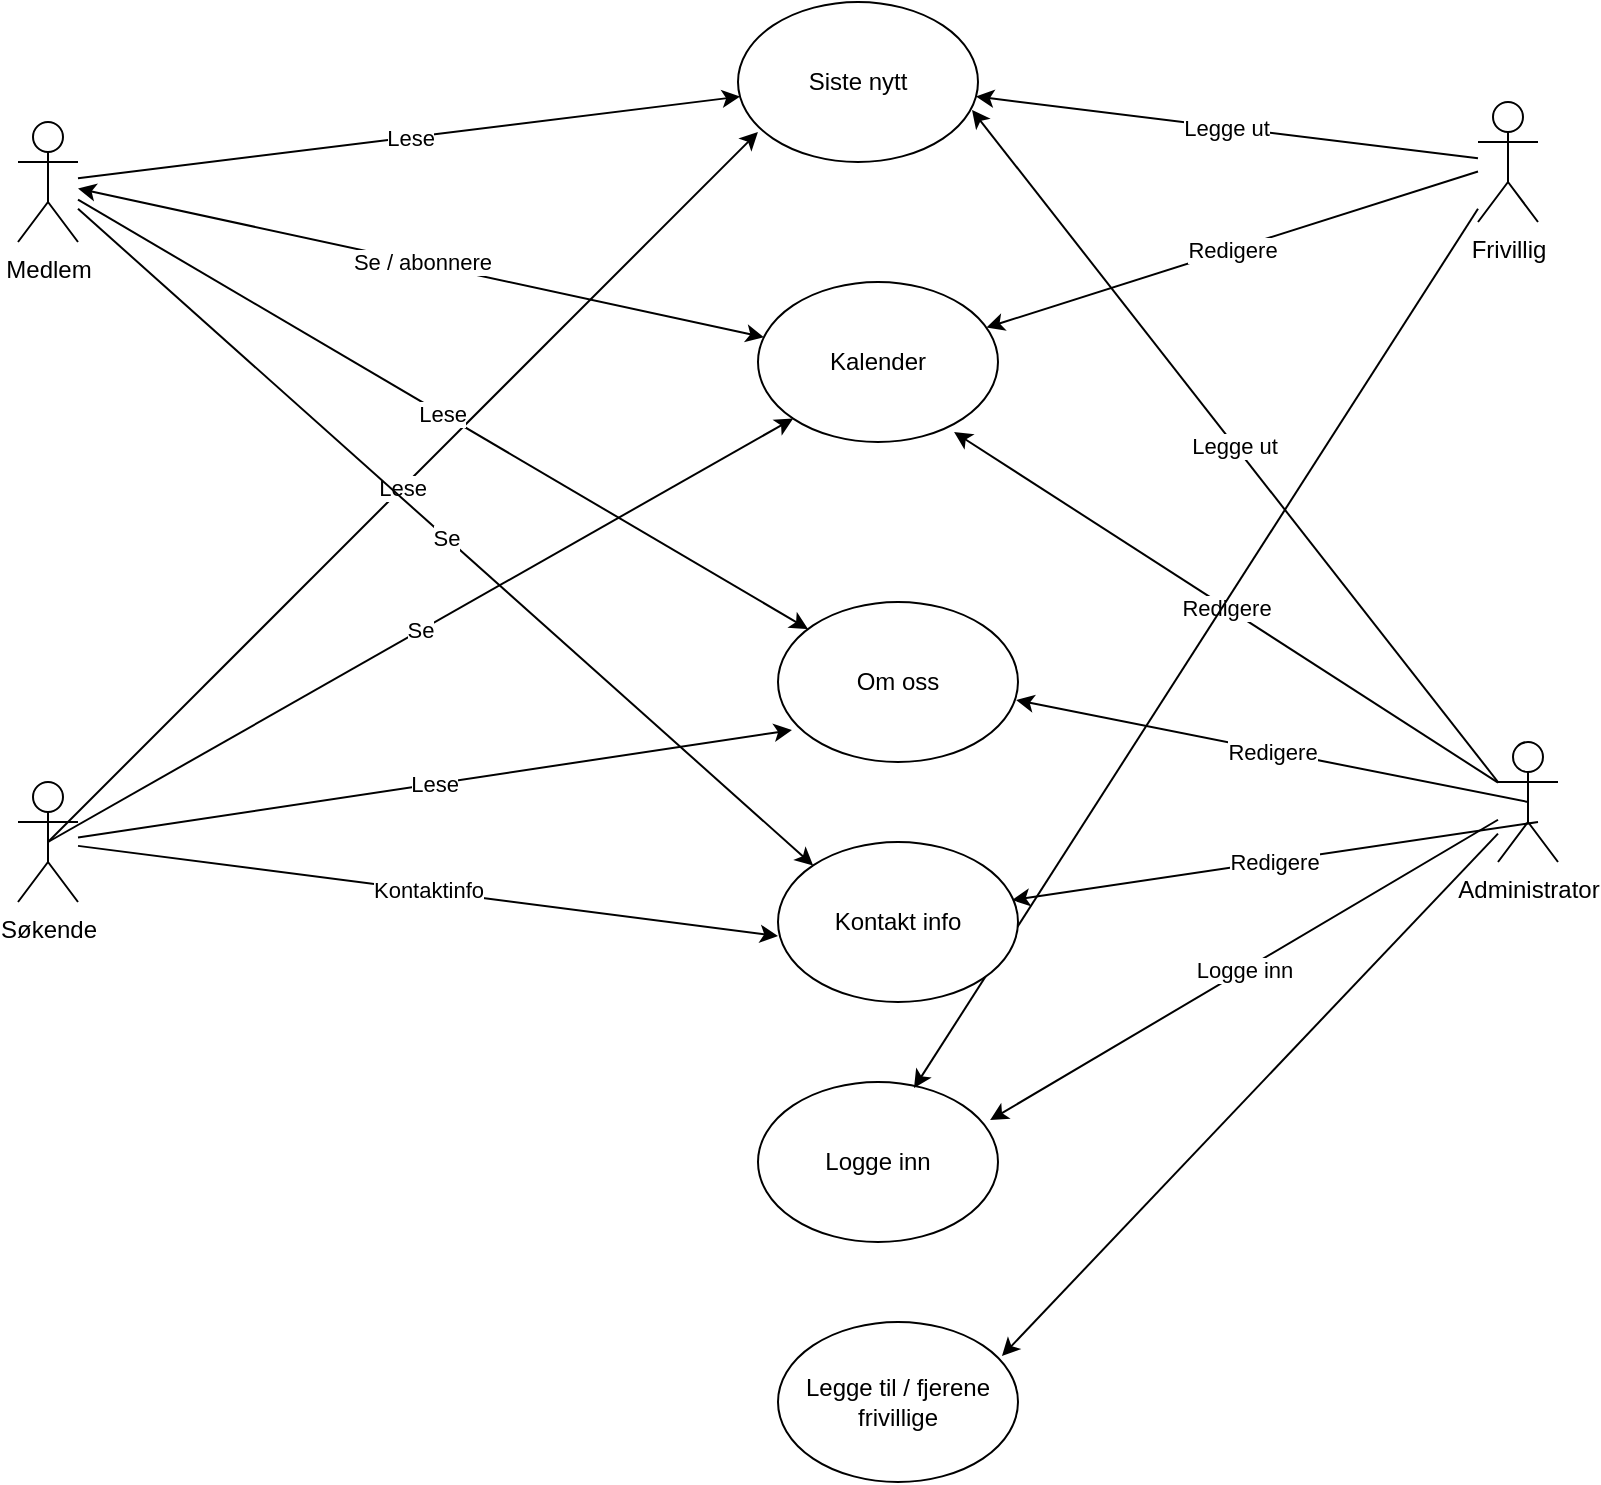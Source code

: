 <mxfile version="14.6.13" type="github"><diagram id="K3MPsnKXCPBBOhKjyE_E" name="Page-1"><mxGraphModel dx="1422" dy="791" grid="1" gridSize="10" guides="1" tooltips="1" connect="1" arrows="1" fold="1" page="1" pageScale="1" pageWidth="1100" pageHeight="850" math="0" shadow="0"><root><mxCell id="0"/><mxCell id="1" parent="0"/><mxCell id="zprhe3EmomJMRAkyWW9E-1" value="Medlem" style="shape=umlActor;verticalLabelPosition=bottom;verticalAlign=top;html=1;" vertex="1" parent="1"><mxGeometry x="120" y="150" width="30" height="60" as="geometry"/></mxCell><mxCell id="zprhe3EmomJMRAkyWW9E-3" value="&lt;div&gt;Frivillig&lt;/div&gt;" style="shape=umlActor;verticalLabelPosition=bottom;verticalAlign=top;html=1;outlineConnect=0;" vertex="1" parent="1"><mxGeometry x="850" y="140" width="30" height="60" as="geometry"/></mxCell><mxCell id="zprhe3EmomJMRAkyWW9E-4" value="&lt;div&gt;Administrator&lt;/div&gt;" style="shape=umlActor;verticalLabelPosition=bottom;verticalAlign=top;html=1;outlineConnect=0;" vertex="1" parent="1"><mxGeometry x="860" y="460" width="30" height="60" as="geometry"/></mxCell><mxCell id="zprhe3EmomJMRAkyWW9E-5" value="&lt;div&gt;Søkende&lt;/div&gt;&lt;div&gt;&lt;br&gt;&lt;/div&gt;" style="shape=umlActor;verticalLabelPosition=bottom;verticalAlign=top;html=1;outlineConnect=0;" vertex="1" parent="1"><mxGeometry x="120" y="480" width="30" height="60" as="geometry"/></mxCell><mxCell id="zprhe3EmomJMRAkyWW9E-10" value="Siste nytt" style="ellipse;whiteSpace=wrap;html=1;" vertex="1" parent="1"><mxGeometry x="480" y="90" width="120" height="80" as="geometry"/></mxCell><mxCell id="zprhe3EmomJMRAkyWW9E-11" value="Kalender" style="ellipse;whiteSpace=wrap;html=1;" vertex="1" parent="1"><mxGeometry x="490" y="230" width="120" height="80" as="geometry"/></mxCell><mxCell id="zprhe3EmomJMRAkyWW9E-14" value="Lese" style="endArrow=classic;html=1;" edge="1" parent="1" source="zprhe3EmomJMRAkyWW9E-1" target="zprhe3EmomJMRAkyWW9E-10"><mxGeometry width="50" height="50" relative="1" as="geometry"><mxPoint x="520" y="460" as="sourcePoint"/><mxPoint x="570" y="410" as="targetPoint"/></mxGeometry></mxCell><mxCell id="zprhe3EmomJMRAkyWW9E-17" value="Lese" style="endArrow=classic;html=1;exitX=0.5;exitY=0.5;exitDx=0;exitDy=0;exitPerimeter=0;entryX=0.083;entryY=0.813;entryDx=0;entryDy=0;entryPerimeter=0;" edge="1" parent="1" source="zprhe3EmomJMRAkyWW9E-5" target="zprhe3EmomJMRAkyWW9E-10"><mxGeometry width="50" height="50" relative="1" as="geometry"><mxPoint x="520" y="460" as="sourcePoint"/><mxPoint x="570" y="410" as="targetPoint"/></mxGeometry></mxCell><mxCell id="zprhe3EmomJMRAkyWW9E-18" value="Se" style="endArrow=classic;html=1;exitX=0.5;exitY=0.5;exitDx=0;exitDy=0;exitPerimeter=0;entryX=0;entryY=1;entryDx=0;entryDy=0;" edge="1" parent="1" source="zprhe3EmomJMRAkyWW9E-5" target="zprhe3EmomJMRAkyWW9E-11"><mxGeometry width="50" height="50" relative="1" as="geometry"><mxPoint x="520" y="460" as="sourcePoint"/><mxPoint x="570" y="410" as="targetPoint"/></mxGeometry></mxCell><mxCell id="zprhe3EmomJMRAkyWW9E-19" value="Legge ut" style="endArrow=classic;html=1;" edge="1" parent="1" source="zprhe3EmomJMRAkyWW9E-3" target="zprhe3EmomJMRAkyWW9E-10"><mxGeometry width="50" height="50" relative="1" as="geometry"><mxPoint x="520" y="460" as="sourcePoint"/><mxPoint x="570" y="410" as="targetPoint"/></mxGeometry></mxCell><mxCell id="zprhe3EmomJMRAkyWW9E-20" value="Legge ut" style="endArrow=classic;html=1;entryX=0.975;entryY=0.675;entryDx=0;entryDy=0;entryPerimeter=0;" edge="1" parent="1" target="zprhe3EmomJMRAkyWW9E-10"><mxGeometry width="50" height="50" relative="1" as="geometry"><mxPoint x="860" y="480" as="sourcePoint"/><mxPoint x="570" y="410" as="targetPoint"/></mxGeometry></mxCell><mxCell id="zprhe3EmomJMRAkyWW9E-21" value="Se / abonnere" style="endArrow=classic;startArrow=classic;html=1;" edge="1" parent="1" source="zprhe3EmomJMRAkyWW9E-1" target="zprhe3EmomJMRAkyWW9E-11"><mxGeometry width="50" height="50" relative="1" as="geometry"><mxPoint x="520" y="460" as="sourcePoint"/><mxPoint x="570" y="410" as="targetPoint"/></mxGeometry></mxCell><mxCell id="zprhe3EmomJMRAkyWW9E-22" value="Om oss" style="ellipse;whiteSpace=wrap;html=1;" vertex="1" parent="1"><mxGeometry x="500" y="390" width="120" height="80" as="geometry"/></mxCell><mxCell id="zprhe3EmomJMRAkyWW9E-23" value="Lese" style="endArrow=classic;html=1;" edge="1" parent="1" source="zprhe3EmomJMRAkyWW9E-1" target="zprhe3EmomJMRAkyWW9E-22"><mxGeometry width="50" height="50" relative="1" as="geometry"><mxPoint x="520" y="460" as="sourcePoint"/><mxPoint x="500" y="410" as="targetPoint"/></mxGeometry></mxCell><mxCell id="zprhe3EmomJMRAkyWW9E-24" value="Lese" style="endArrow=classic;html=1;entryX=0.058;entryY=0.8;entryDx=0;entryDy=0;entryPerimeter=0;" edge="1" parent="1" source="zprhe3EmomJMRAkyWW9E-5" target="zprhe3EmomJMRAkyWW9E-22"><mxGeometry width="50" height="50" relative="1" as="geometry"><mxPoint x="520" y="460" as="sourcePoint"/><mxPoint x="570" y="410" as="targetPoint"/></mxGeometry></mxCell><mxCell id="zprhe3EmomJMRAkyWW9E-25" value="Redigere" style="endArrow=classic;html=1;" edge="1" parent="1" source="zprhe3EmomJMRAkyWW9E-3" target="zprhe3EmomJMRAkyWW9E-11"><mxGeometry width="50" height="50" relative="1" as="geometry"><mxPoint x="520" y="460" as="sourcePoint"/><mxPoint x="580" y="350" as="targetPoint"/></mxGeometry></mxCell><mxCell id="zprhe3EmomJMRAkyWW9E-26" value="Redigere" style="endArrow=classic;html=1;entryX=0.817;entryY=0.938;entryDx=0;entryDy=0;entryPerimeter=0;" edge="1" parent="1" source="zprhe3EmomJMRAkyWW9E-4" target="zprhe3EmomJMRAkyWW9E-11"><mxGeometry width="50" height="50" relative="1" as="geometry"><mxPoint x="520" y="460" as="sourcePoint"/><mxPoint x="570" y="410" as="targetPoint"/></mxGeometry></mxCell><mxCell id="zprhe3EmomJMRAkyWW9E-27" value="Logge inn" style="ellipse;whiteSpace=wrap;html=1;" vertex="1" parent="1"><mxGeometry x="490" y="630" width="120" height="80" as="geometry"/></mxCell><mxCell id="zprhe3EmomJMRAkyWW9E-28" value="" style="endArrow=classic;html=1;entryX=0.65;entryY=0.038;entryDx=0;entryDy=0;entryPerimeter=0;" edge="1" parent="1" source="zprhe3EmomJMRAkyWW9E-3" target="zprhe3EmomJMRAkyWW9E-27"><mxGeometry width="50" height="50" relative="1" as="geometry"><mxPoint x="520" y="460" as="sourcePoint"/><mxPoint x="570" y="410" as="targetPoint"/></mxGeometry></mxCell><mxCell id="zprhe3EmomJMRAkyWW9E-29" value="Logge inn" style="endArrow=classic;html=1;entryX=0.967;entryY=0.238;entryDx=0;entryDy=0;entryPerimeter=0;" edge="1" parent="1" source="zprhe3EmomJMRAkyWW9E-4" target="zprhe3EmomJMRAkyWW9E-27"><mxGeometry width="50" height="50" relative="1" as="geometry"><mxPoint x="520" y="460" as="sourcePoint"/><mxPoint x="570" y="410" as="targetPoint"/></mxGeometry></mxCell><mxCell id="zprhe3EmomJMRAkyWW9E-30" value="Legge til / fjerene frivillige" style="ellipse;whiteSpace=wrap;html=1;" vertex="1" parent="1"><mxGeometry x="500" y="750" width="120" height="80" as="geometry"/></mxCell><mxCell id="zprhe3EmomJMRAkyWW9E-31" value="" style="endArrow=classic;html=1;entryX=0.933;entryY=0.213;entryDx=0;entryDy=0;entryPerimeter=0;" edge="1" parent="1" source="zprhe3EmomJMRAkyWW9E-4" target="zprhe3EmomJMRAkyWW9E-30"><mxGeometry width="50" height="50" relative="1" as="geometry"><mxPoint x="520" y="580" as="sourcePoint"/><mxPoint x="570" y="530" as="targetPoint"/></mxGeometry></mxCell><mxCell id="zprhe3EmomJMRAkyWW9E-32" value="Kontakt info" style="ellipse;whiteSpace=wrap;html=1;" vertex="1" parent="1"><mxGeometry x="500" y="510" width="120" height="80" as="geometry"/></mxCell><mxCell id="zprhe3EmomJMRAkyWW9E-33" value="Se" style="endArrow=classic;html=1;entryX=0;entryY=0;entryDx=0;entryDy=0;" edge="1" parent="1" source="zprhe3EmomJMRAkyWW9E-1" target="zprhe3EmomJMRAkyWW9E-32"><mxGeometry width="50" height="50" relative="1" as="geometry"><mxPoint x="520" y="580" as="sourcePoint"/><mxPoint x="570" y="530" as="targetPoint"/></mxGeometry></mxCell><mxCell id="zprhe3EmomJMRAkyWW9E-34" value="Kontaktinfo" style="endArrow=classic;html=1;entryX=0;entryY=0.588;entryDx=0;entryDy=0;entryPerimeter=0;" edge="1" parent="1" source="zprhe3EmomJMRAkyWW9E-5" target="zprhe3EmomJMRAkyWW9E-32"><mxGeometry width="50" height="50" relative="1" as="geometry"><mxPoint x="520" y="580" as="sourcePoint"/><mxPoint x="570" y="530" as="targetPoint"/></mxGeometry></mxCell><mxCell id="zprhe3EmomJMRAkyWW9E-35" value="Redigere" style="endArrow=classic;html=1;exitX=0.667;exitY=0.667;exitDx=0;exitDy=0;exitPerimeter=0;entryX=0.975;entryY=0.363;entryDx=0;entryDy=0;entryPerimeter=0;" edge="1" parent="1" source="zprhe3EmomJMRAkyWW9E-4" target="zprhe3EmomJMRAkyWW9E-32"><mxGeometry width="50" height="50" relative="1" as="geometry"><mxPoint x="520" y="580" as="sourcePoint"/><mxPoint x="570" y="530" as="targetPoint"/></mxGeometry></mxCell><mxCell id="zprhe3EmomJMRAkyWW9E-36" value="Redigere" style="endArrow=classic;html=1;exitX=0.5;exitY=0.5;exitDx=0;exitDy=0;exitPerimeter=0;entryX=0.992;entryY=0.613;entryDx=0;entryDy=0;entryPerimeter=0;" edge="1" parent="1" source="zprhe3EmomJMRAkyWW9E-4" target="zprhe3EmomJMRAkyWW9E-22"><mxGeometry width="50" height="50" relative="1" as="geometry"><mxPoint x="520" y="580" as="sourcePoint"/><mxPoint x="570" y="530" as="targetPoint"/></mxGeometry></mxCell></root></mxGraphModel></diagram></mxfile>